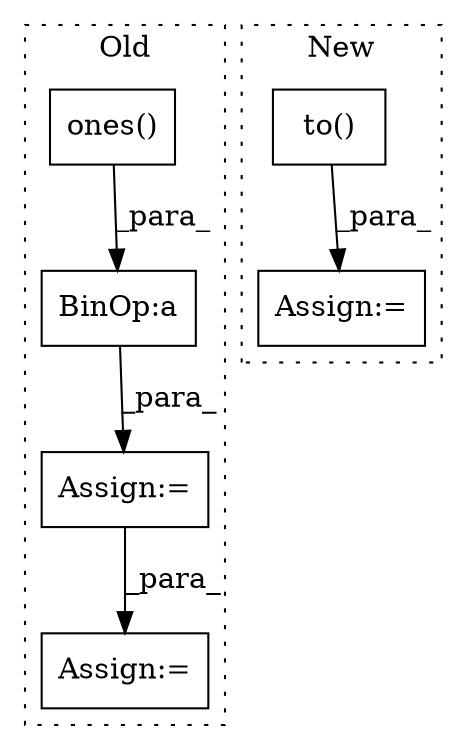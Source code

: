 digraph G {
subgraph cluster0 {
1 [label="ones()" a="75" s="6074,6088" l="11,1" shape="box"];
4 [label="Assign:=" a="68" s="6199" l="3" shape="box"];
5 [label="BinOp:a" a="82" s="6104" l="3" shape="box"];
6 [label="Assign:=" a="68" s="6312" l="3" shape="box"];
label = "Old";
style="dotted";
}
subgraph cluster1 {
2 [label="to()" a="75" s="6164,6202" l="33,1" shape="box"];
3 [label="Assign:=" a="68" s="6160" l="4" shape="box"];
label = "New";
style="dotted";
}
1 -> 5 [label="_para_"];
2 -> 3 [label="_para_"];
4 -> 6 [label="_para_"];
5 -> 4 [label="_para_"];
}
